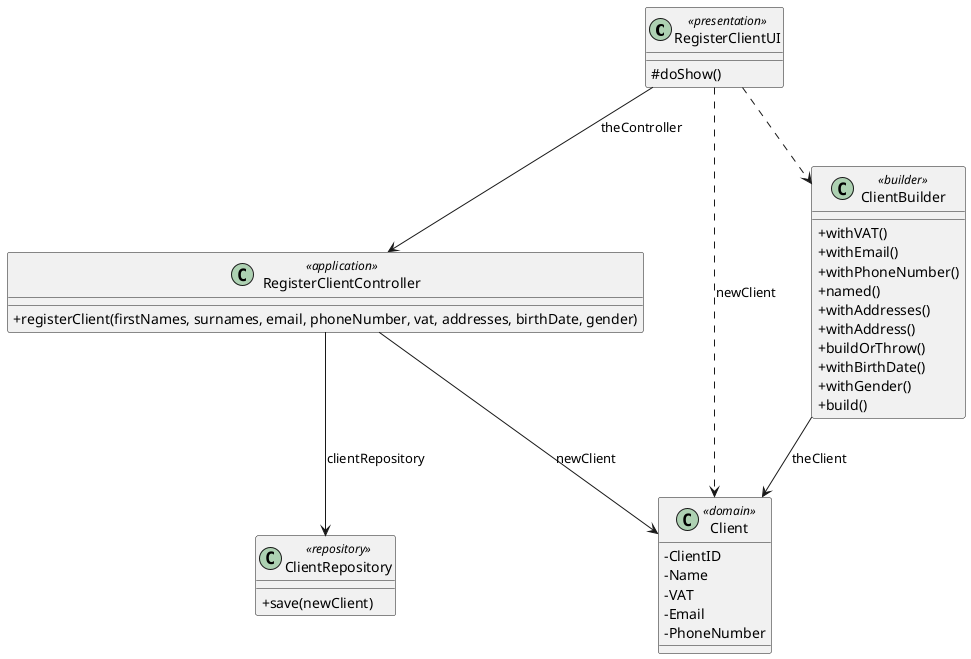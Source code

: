@startuml
skinparam classAttributeIconSize 0


class RegisterClientUI <<presentation>>
class RegisterClientController <<application>>
class Client <<domain>>
class ClientRepository <<repository>>
class ClientBuilder <<builder>>

class Client {
- ClientID
- Name
- VAT
- Email
- PhoneNumber
}

class ClientRepository{
+save(newClient)
}


class ClientBuilder {
+withVAT()
+withEmail()
+withPhoneNumber()
+named()
+withAddresses()
+withAddress()
+buildOrThrow()
+withBirthDate()
+withGender()
+build()
}





class RegisterClientController {
  +registerClient(firstNames, surnames, email, phoneNumber, vat, addresses, birthDate, gender)
}

class RegisterClientUI {
    #doShow()

}

RegisterClientUI --> RegisterClientController : theController
RegisterClientController --> Client : newClient
RegisterClientController --> ClientRepository : clientRepository



RegisterClientUI ..> Client : newClient

ClientBuilder --> Client : theClient
RegisterClientUI ..> ClientBuilder

@enduml
